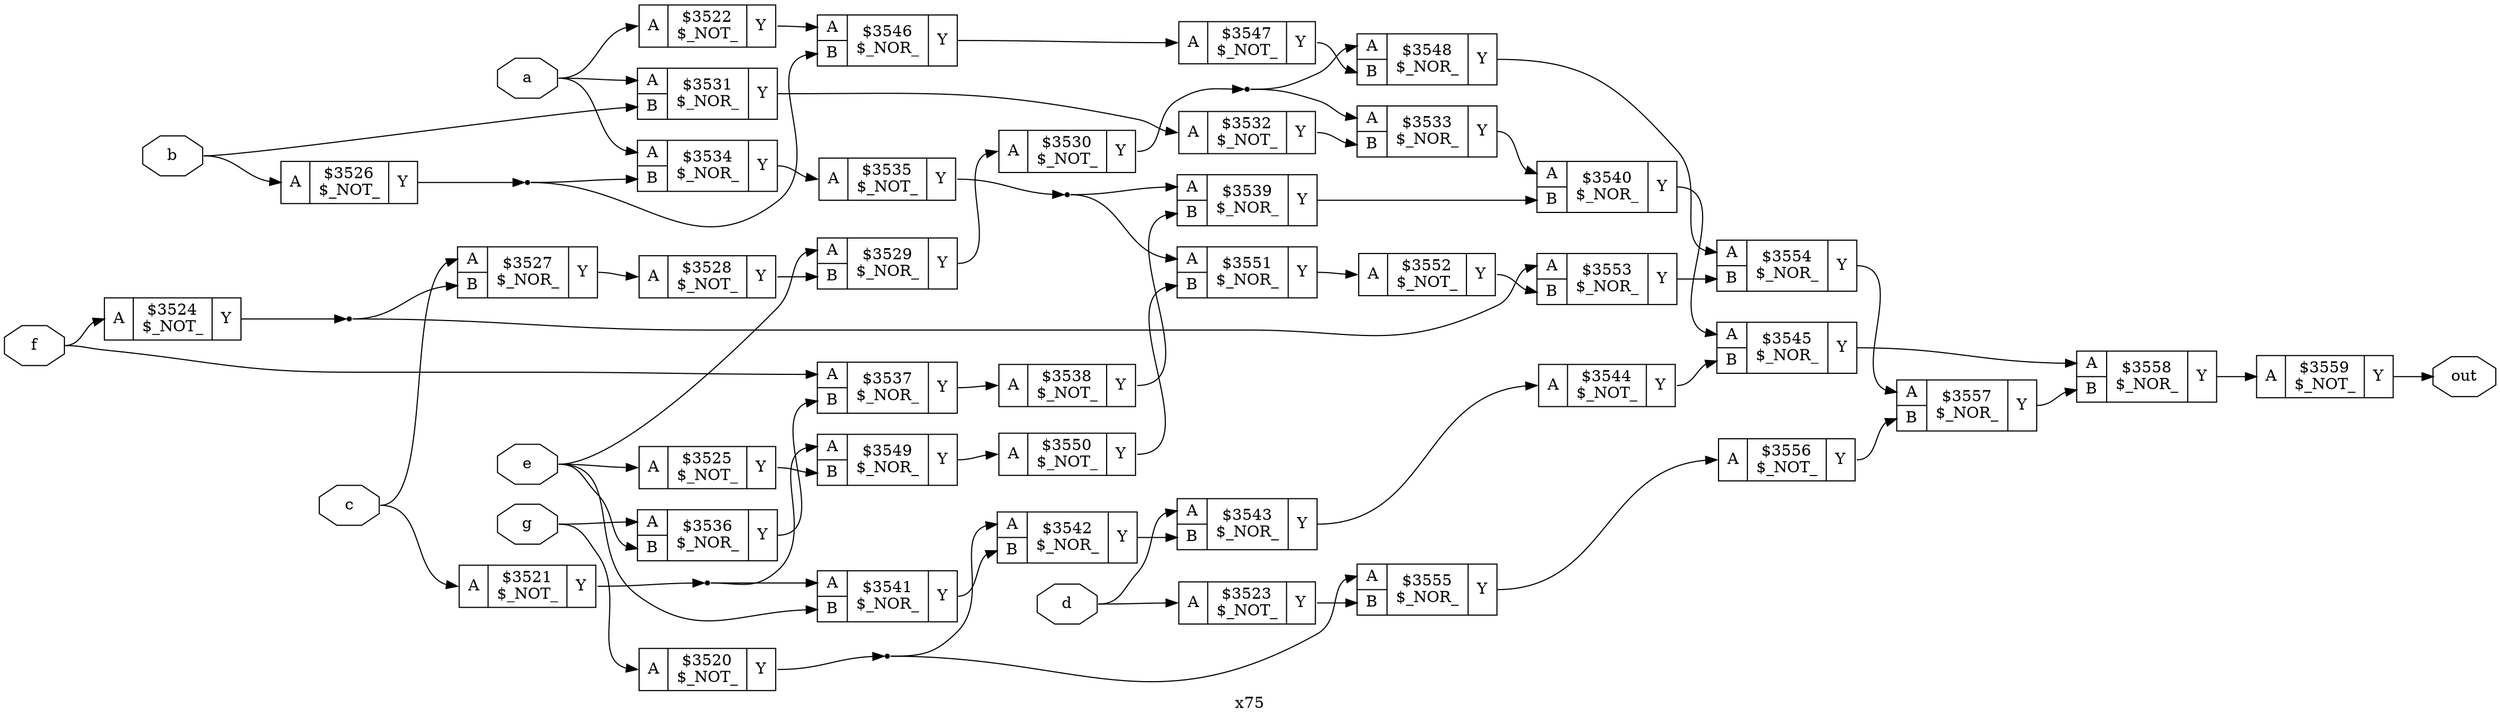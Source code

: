 digraph "x75" {
label="x75";
rankdir="LR";
remincross=true;
n40 [ shape=octagon, label="a", color="black", fontcolor="black" ];
n41 [ shape=octagon, label="b", color="black", fontcolor="black" ];
n42 [ shape=octagon, label="c", color="black", fontcolor="black" ];
n43 [ shape=octagon, label="d", color="black", fontcolor="black" ];
n44 [ shape=octagon, label="e", color="black", fontcolor="black" ];
n45 [ shape=octagon, label="f", color="black", fontcolor="black" ];
n46 [ shape=octagon, label="g", color="black", fontcolor="black" ];
n47 [ shape=octagon, label="out", color="black", fontcolor="black" ];
c50 [ shape=record, label="{{<p48> A}|$3520\n$_NOT_|{<p49> Y}}" ];
c51 [ shape=record, label="{{<p48> A}|$3521\n$_NOT_|{<p49> Y}}" ];
c52 [ shape=record, label="{{<p48> A}|$3522\n$_NOT_|{<p49> Y}}" ];
c53 [ shape=record, label="{{<p48> A}|$3523\n$_NOT_|{<p49> Y}}" ];
c54 [ shape=record, label="{{<p48> A}|$3524\n$_NOT_|{<p49> Y}}" ];
c55 [ shape=record, label="{{<p48> A}|$3525\n$_NOT_|{<p49> Y}}" ];
c56 [ shape=record, label="{{<p48> A}|$3526\n$_NOT_|{<p49> Y}}" ];
c58 [ shape=record, label="{{<p48> A|<p57> B}|$3527\n$_NOR_|{<p49> Y}}" ];
c59 [ shape=record, label="{{<p48> A}|$3528\n$_NOT_|{<p49> Y}}" ];
c60 [ shape=record, label="{{<p48> A|<p57> B}|$3529\n$_NOR_|{<p49> Y}}" ];
c61 [ shape=record, label="{{<p48> A}|$3530\n$_NOT_|{<p49> Y}}" ];
c62 [ shape=record, label="{{<p48> A|<p57> B}|$3531\n$_NOR_|{<p49> Y}}" ];
c63 [ shape=record, label="{{<p48> A}|$3532\n$_NOT_|{<p49> Y}}" ];
c64 [ shape=record, label="{{<p48> A|<p57> B}|$3533\n$_NOR_|{<p49> Y}}" ];
c65 [ shape=record, label="{{<p48> A|<p57> B}|$3534\n$_NOR_|{<p49> Y}}" ];
c66 [ shape=record, label="{{<p48> A}|$3535\n$_NOT_|{<p49> Y}}" ];
c67 [ shape=record, label="{{<p48> A|<p57> B}|$3536\n$_NOR_|{<p49> Y}}" ];
c68 [ shape=record, label="{{<p48> A|<p57> B}|$3537\n$_NOR_|{<p49> Y}}" ];
c69 [ shape=record, label="{{<p48> A}|$3538\n$_NOT_|{<p49> Y}}" ];
c70 [ shape=record, label="{{<p48> A|<p57> B}|$3539\n$_NOR_|{<p49> Y}}" ];
c71 [ shape=record, label="{{<p48> A|<p57> B}|$3540\n$_NOR_|{<p49> Y}}" ];
c72 [ shape=record, label="{{<p48> A|<p57> B}|$3541\n$_NOR_|{<p49> Y}}" ];
c73 [ shape=record, label="{{<p48> A|<p57> B}|$3542\n$_NOR_|{<p49> Y}}" ];
c74 [ shape=record, label="{{<p48> A|<p57> B}|$3543\n$_NOR_|{<p49> Y}}" ];
c75 [ shape=record, label="{{<p48> A}|$3544\n$_NOT_|{<p49> Y}}" ];
c76 [ shape=record, label="{{<p48> A|<p57> B}|$3545\n$_NOR_|{<p49> Y}}" ];
c77 [ shape=record, label="{{<p48> A|<p57> B}|$3546\n$_NOR_|{<p49> Y}}" ];
c78 [ shape=record, label="{{<p48> A}|$3547\n$_NOT_|{<p49> Y}}" ];
c79 [ shape=record, label="{{<p48> A|<p57> B}|$3548\n$_NOR_|{<p49> Y}}" ];
c80 [ shape=record, label="{{<p48> A|<p57> B}|$3549\n$_NOR_|{<p49> Y}}" ];
c81 [ shape=record, label="{{<p48> A}|$3550\n$_NOT_|{<p49> Y}}" ];
c82 [ shape=record, label="{{<p48> A|<p57> B}|$3551\n$_NOR_|{<p49> Y}}" ];
c83 [ shape=record, label="{{<p48> A}|$3552\n$_NOT_|{<p49> Y}}" ];
c84 [ shape=record, label="{{<p48> A|<p57> B}|$3553\n$_NOR_|{<p49> Y}}" ];
c85 [ shape=record, label="{{<p48> A|<p57> B}|$3554\n$_NOR_|{<p49> Y}}" ];
c86 [ shape=record, label="{{<p48> A|<p57> B}|$3555\n$_NOR_|{<p49> Y}}" ];
c87 [ shape=record, label="{{<p48> A}|$3556\n$_NOT_|{<p49> Y}}" ];
c88 [ shape=record, label="{{<p48> A|<p57> B}|$3557\n$_NOR_|{<p49> Y}}" ];
c89 [ shape=record, label="{{<p48> A|<p57> B}|$3558\n$_NOR_|{<p49> Y}}" ];
c90 [ shape=record, label="{{<p48> A}|$3559\n$_NOT_|{<p49> Y}}" ];
n1 [ shape=point ];
c51:p49:e -> n1:w [color="black", label=""];
n1:e -> c72:p48:w [color="black", label=""];
n1:e -> c80:p48:w [color="black", label=""];
n10 [ shape=point ];
c61:p49:e -> n10:w [color="black", label=""];
n10:e -> c64:p48:w [color="black", label=""];
n10:e -> c79:p48:w [color="black", label=""];
c62:p49:e -> c63:p48:w [color="black", label=""];
c63:p49:e -> c64:p57:w [color="black", label=""];
c64:p49:e -> c71:p48:w [color="black", label=""];
c65:p49:e -> c66:p48:w [color="black", label=""];
n15 [ shape=point ];
c66:p49:e -> n15:w [color="black", label=""];
n15:e -> c70:p48:w [color="black", label=""];
n15:e -> c82:p48:w [color="black", label=""];
c67:p49:e -> c68:p57:w [color="black", label=""];
c68:p49:e -> c69:p48:w [color="black", label=""];
c69:p49:e -> c70:p57:w [color="black", label=""];
c70:p49:e -> c71:p57:w [color="black", label=""];
c52:p49:e -> c77:p48:w [color="black", label=""];
c71:p49:e -> c76:p48:w [color="black", label=""];
c72:p49:e -> c73:p57:w [color="black", label=""];
c73:p49:e -> c74:p57:w [color="black", label=""];
c74:p49:e -> c75:p48:w [color="black", label=""];
c75:p49:e -> c76:p57:w [color="black", label=""];
c76:p49:e -> c89:p48:w [color="black", label=""];
c77:p49:e -> c78:p48:w [color="black", label=""];
c78:p49:e -> c79:p57:w [color="black", label=""];
c79:p49:e -> c85:p48:w [color="black", label=""];
c80:p49:e -> c81:p48:w [color="black", label=""];
c53:p49:e -> c86:p57:w [color="black", label=""];
c81:p49:e -> c82:p57:w [color="black", label=""];
c82:p49:e -> c83:p48:w [color="black", label=""];
c83:p49:e -> c84:p57:w [color="black", label=""];
c84:p49:e -> c85:p57:w [color="black", label=""];
c85:p49:e -> c88:p48:w [color="black", label=""];
c86:p49:e -> c87:p48:w [color="black", label=""];
c87:p49:e -> c88:p57:w [color="black", label=""];
c88:p49:e -> c89:p57:w [color="black", label=""];
c89:p49:e -> c90:p48:w [color="black", label=""];
n39 [ shape=point ];
c50:p49:e -> n39:w [color="black", label=""];
n39:e -> c73:p48:w [color="black", label=""];
n39:e -> c86:p48:w [color="black", label=""];
n4 [ shape=point ];
c54:p49:e -> n4:w [color="black", label=""];
n4:e -> c58:p57:w [color="black", label=""];
n4:e -> c84:p48:w [color="black", label=""];
n40:e -> c52:p48:w [color="black", label=""];
n40:e -> c62:p48:w [color="black", label=""];
n40:e -> c65:p48:w [color="black", label=""];
n41:e -> c56:p48:w [color="black", label=""];
n41:e -> c62:p57:w [color="black", label=""];
n42:e -> c51:p48:w [color="black", label=""];
n42:e -> c58:p48:w [color="black", label=""];
n43:e -> c53:p48:w [color="black", label=""];
n43:e -> c74:p48:w [color="black", label=""];
n44:e -> c55:p48:w [color="black", label=""];
n44:e -> c60:p48:w [color="black", label=""];
n44:e -> c67:p57:w [color="black", label=""];
n44:e -> c72:p57:w [color="black", label=""];
n45:e -> c54:p48:w [color="black", label=""];
n45:e -> c68:p48:w [color="black", label=""];
n46:e -> c50:p48:w [color="black", label=""];
n46:e -> c67:p48:w [color="black", label=""];
c90:p49:e -> n47:w [color="black", label=""];
c55:p49:e -> c80:p57:w [color="black", label=""];
n6 [ shape=point ];
c56:p49:e -> n6:w [color="black", label=""];
n6:e -> c65:p57:w [color="black", label=""];
n6:e -> c77:p57:w [color="black", label=""];
c58:p49:e -> c59:p48:w [color="black", label=""];
c59:p49:e -> c60:p57:w [color="black", label=""];
c60:p49:e -> c61:p48:w [color="black", label=""];
}

